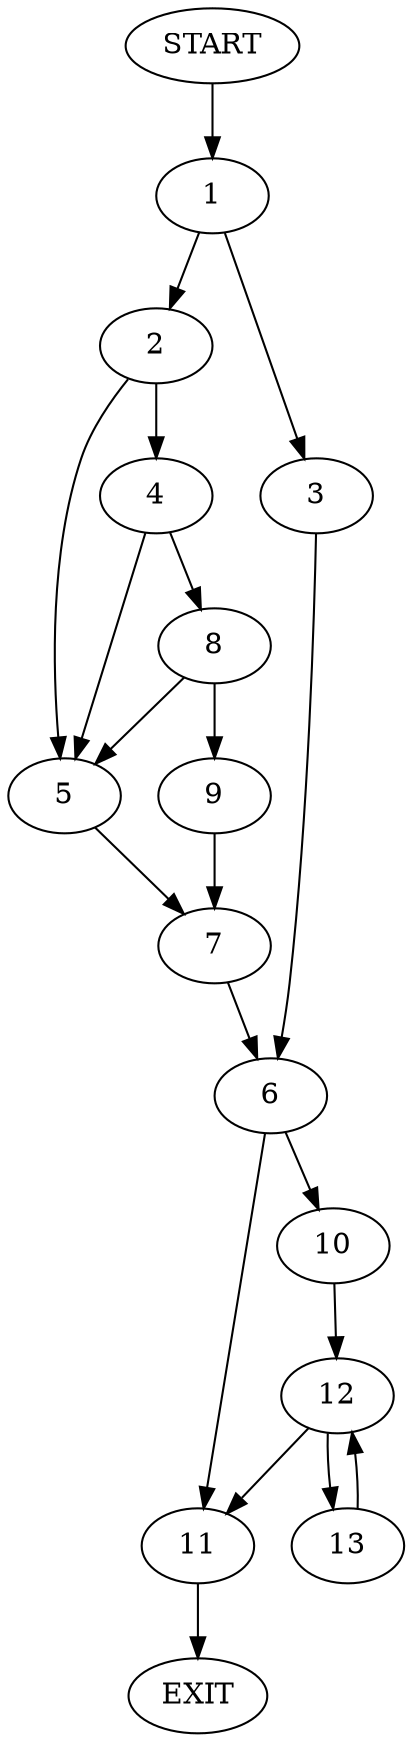 digraph {
0 [label="START"]
14 [label="EXIT"]
0 -> 1
1 -> 2
1 -> 3
2 -> 4
2 -> 5
3 -> 6
5 -> 7
4 -> 8
4 -> 5
8 -> 9
8 -> 5
9 -> 7
7 -> 6
6 -> 10
6 -> 11
10 -> 12
11 -> 14
12 -> 13
12 -> 11
13 -> 12
}
